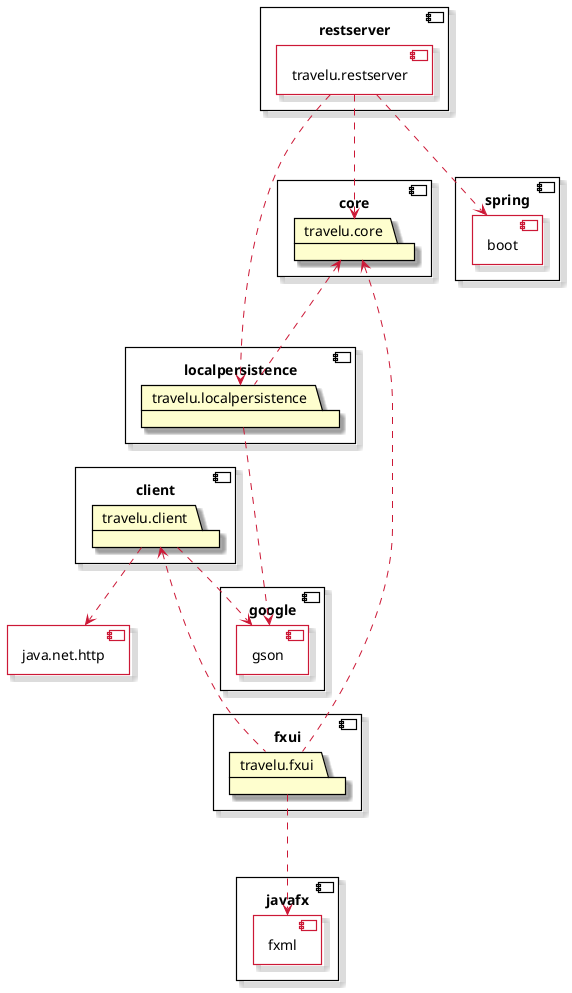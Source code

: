 @startuml packageDiagram
skin rose

component restserver {
  [travelu.restserver] <<inside>>
}

component fxui {
  package travelu.fxui {
}
}

component core {
  package travelu.core {
}
}

component localpersistence {
  package travelu.localpersistence {
}
}

component client {
  package travelu.client {
}
}

component spring {
  [boot] <<inside>>
}

component javafx {
  [fxml] <<inside>>
}

component google {
  [gson] <<inside>>
}

component java.net.http <<inside>> {
}
skinparam Component {
  BackgroundColor transparent
  BorderColor black
  BorderColor<<inside>> #cc1836
}

skinparam ComponentBorderThickness 1.2
skinparam PackageBorderThickness 1.2
skinparam PackageBorderColor black
skinparam ArrowColor #cc1836

HIDE <<inside>> stereotype

travelu.core <... travelu.fxui
travelu.client <... travelu.fxui
travelu.client ..> gson
travelu.client ..> java.net.http
travelu.fxui ...> fxml
travelu.localpersistence ...> gson
travelu.core <... travelu.localpersistence
travelu.restserver ...> travelu.core
travelu.restserver ...> boot
travelu.restserver ...> travelu.localpersistence
@enduml